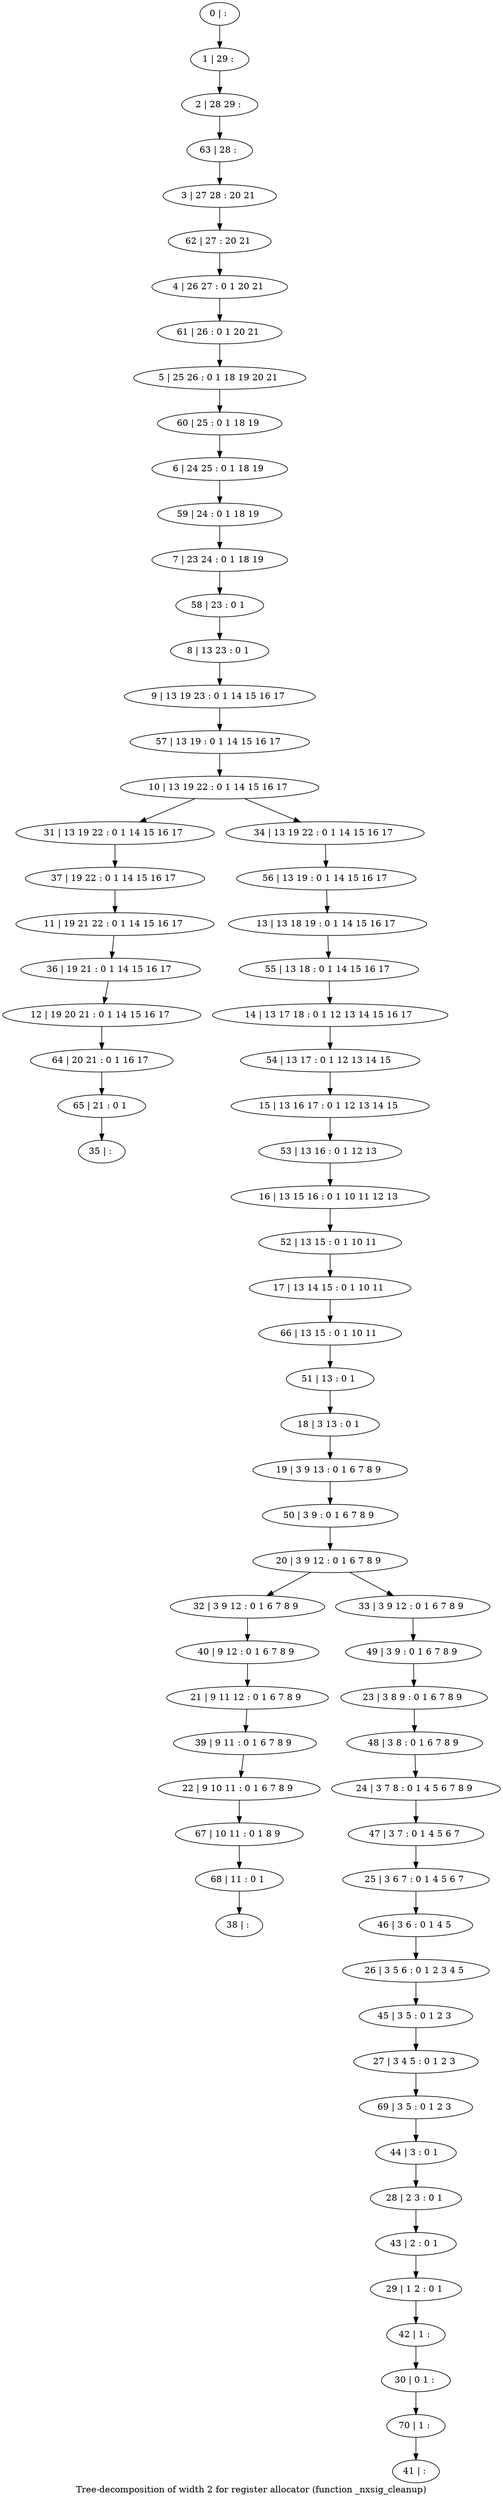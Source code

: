 digraph G {
graph [label="Tree-decomposition of width 2 for register allocator (function _nxsig_cleanup)"]
0[label="0 | : "];
1[label="1 | 29 : "];
2[label="2 | 28 29 : "];
3[label="3 | 27 28 : 20 21 "];
4[label="4 | 26 27 : 0 1 20 21 "];
5[label="5 | 25 26 : 0 1 18 19 20 21 "];
6[label="6 | 24 25 : 0 1 18 19 "];
7[label="7 | 23 24 : 0 1 18 19 "];
8[label="8 | 13 23 : 0 1 "];
9[label="9 | 13 19 23 : 0 1 14 15 16 17 "];
10[label="10 | 13 19 22 : 0 1 14 15 16 17 "];
11[label="11 | 19 21 22 : 0 1 14 15 16 17 "];
12[label="12 | 19 20 21 : 0 1 14 15 16 17 "];
13[label="13 | 13 18 19 : 0 1 14 15 16 17 "];
14[label="14 | 13 17 18 : 0 1 12 13 14 15 16 17 "];
15[label="15 | 13 16 17 : 0 1 12 13 14 15 "];
16[label="16 | 13 15 16 : 0 1 10 11 12 13 "];
17[label="17 | 13 14 15 : 0 1 10 11 "];
18[label="18 | 3 13 : 0 1 "];
19[label="19 | 3 9 13 : 0 1 6 7 8 9 "];
20[label="20 | 3 9 12 : 0 1 6 7 8 9 "];
21[label="21 | 9 11 12 : 0 1 6 7 8 9 "];
22[label="22 | 9 10 11 : 0 1 6 7 8 9 "];
23[label="23 | 3 8 9 : 0 1 6 7 8 9 "];
24[label="24 | 3 7 8 : 0 1 4 5 6 7 8 9 "];
25[label="25 | 3 6 7 : 0 1 4 5 6 7 "];
26[label="26 | 3 5 6 : 0 1 2 3 4 5 "];
27[label="27 | 3 4 5 : 0 1 2 3 "];
28[label="28 | 2 3 : 0 1 "];
29[label="29 | 1 2 : 0 1 "];
30[label="30 | 0 1 : "];
31[label="31 | 13 19 22 : 0 1 14 15 16 17 "];
32[label="32 | 3 9 12 : 0 1 6 7 8 9 "];
33[label="33 | 3 9 12 : 0 1 6 7 8 9 "];
34[label="34 | 13 19 22 : 0 1 14 15 16 17 "];
35[label="35 | : "];
36[label="36 | 19 21 : 0 1 14 15 16 17 "];
37[label="37 | 19 22 : 0 1 14 15 16 17 "];
38[label="38 | : "];
39[label="39 | 9 11 : 0 1 6 7 8 9 "];
40[label="40 | 9 12 : 0 1 6 7 8 9 "];
41[label="41 | : "];
42[label="42 | 1 : "];
43[label="43 | 2 : 0 1 "];
44[label="44 | 3 : 0 1 "];
45[label="45 | 3 5 : 0 1 2 3 "];
46[label="46 | 3 6 : 0 1 4 5 "];
47[label="47 | 3 7 : 0 1 4 5 6 7 "];
48[label="48 | 3 8 : 0 1 6 7 8 9 "];
49[label="49 | 3 9 : 0 1 6 7 8 9 "];
50[label="50 | 3 9 : 0 1 6 7 8 9 "];
51[label="51 | 13 : 0 1 "];
52[label="52 | 13 15 : 0 1 10 11 "];
53[label="53 | 13 16 : 0 1 12 13 "];
54[label="54 | 13 17 : 0 1 12 13 14 15 "];
55[label="55 | 13 18 : 0 1 14 15 16 17 "];
56[label="56 | 13 19 : 0 1 14 15 16 17 "];
57[label="57 | 13 19 : 0 1 14 15 16 17 "];
58[label="58 | 23 : 0 1 "];
59[label="59 | 24 : 0 1 18 19 "];
60[label="60 | 25 : 0 1 18 19 "];
61[label="61 | 26 : 0 1 20 21 "];
62[label="62 | 27 : 20 21 "];
63[label="63 | 28 : "];
64[label="64 | 20 21 : 0 1 16 17 "];
65[label="65 | 21 : 0 1 "];
66[label="66 | 13 15 : 0 1 10 11 "];
67[label="67 | 10 11 : 0 1 8 9 "];
68[label="68 | 11 : 0 1 "];
69[label="69 | 3 5 : 0 1 2 3 "];
70[label="70 | 1 : "];
0->1 ;
1->2 ;
8->9 ;
18->19 ;
10->31 ;
20->32 ;
20->33 ;
10->34 ;
36->12 ;
11->36 ;
37->11 ;
31->37 ;
39->22 ;
21->39 ;
40->21 ;
32->40 ;
42->30 ;
29->42 ;
43->29 ;
28->43 ;
44->28 ;
45->27 ;
26->45 ;
46->26 ;
25->46 ;
47->25 ;
24->47 ;
48->24 ;
23->48 ;
49->23 ;
33->49 ;
50->20 ;
19->50 ;
51->18 ;
52->17 ;
16->52 ;
53->16 ;
15->53 ;
54->15 ;
14->54 ;
55->14 ;
13->55 ;
56->13 ;
34->56 ;
57->10 ;
9->57 ;
58->8 ;
7->58 ;
59->7 ;
6->59 ;
60->6 ;
5->60 ;
61->5 ;
4->61 ;
62->4 ;
3->62 ;
63->3 ;
2->63 ;
12->64 ;
65->35 ;
64->65 ;
66->51 ;
17->66 ;
22->67 ;
68->38 ;
67->68 ;
69->44 ;
27->69 ;
70->41 ;
30->70 ;
}
